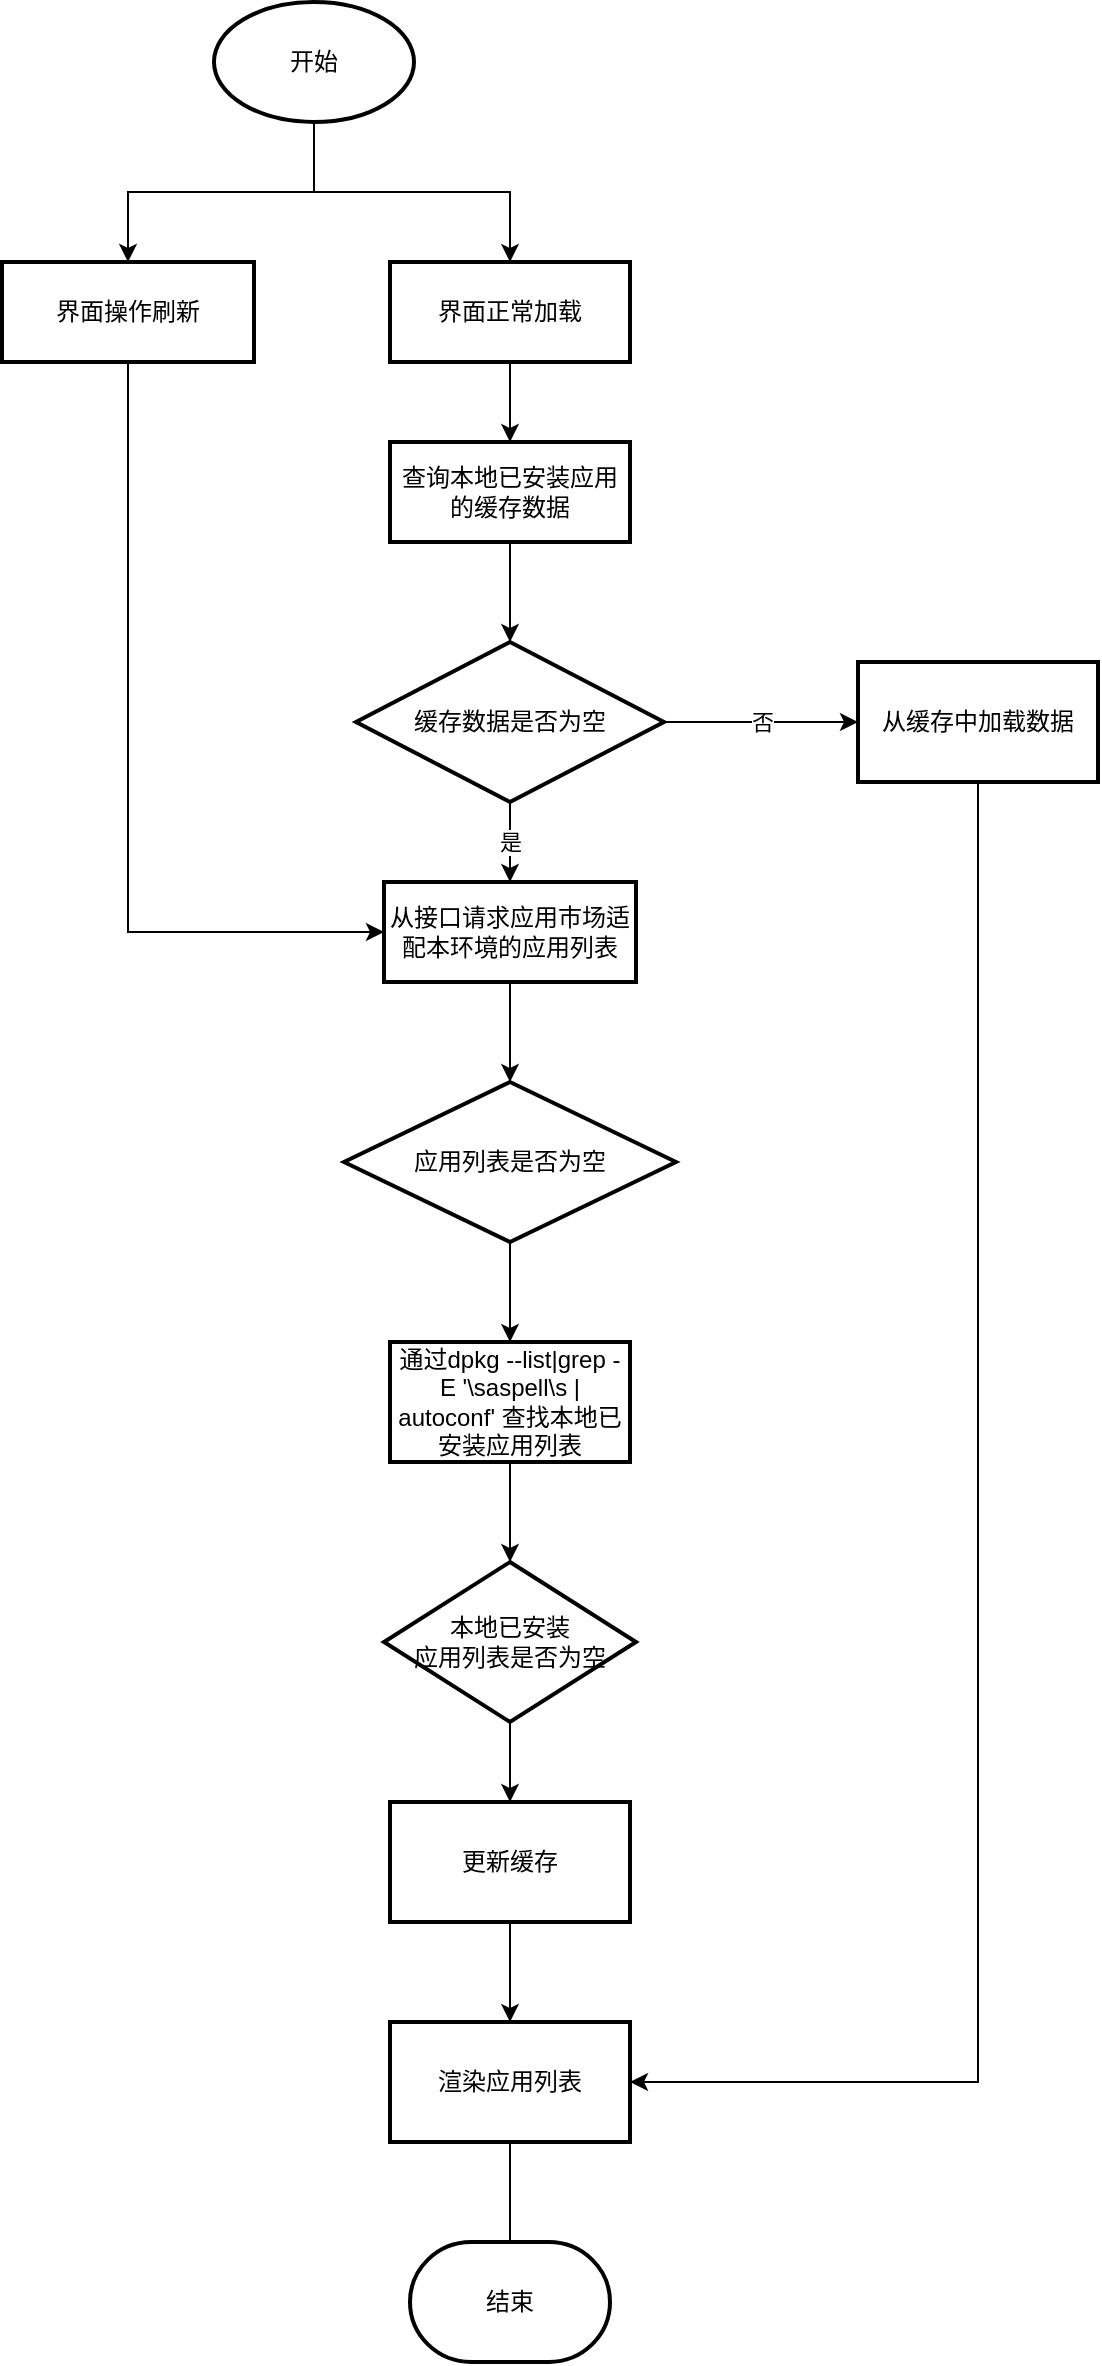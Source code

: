 <mxfile version="16.1.2" type="github">
  <diagram id="Gp89k3uZ7JquAyVOH4Ro" name="第 1 页">
    <mxGraphModel dx="1221" dy="578" grid="1" gridSize="10" guides="1" tooltips="1" connect="1" arrows="1" fold="1" page="1" pageScale="1" pageWidth="827" pageHeight="1169" math="0" shadow="0">
      <root>
        <mxCell id="0" />
        <mxCell id="1" parent="0" />
        <mxCell id="KkLDeA1utWJuvQl8mLjJ-3" value="" style="edgeStyle=orthogonalEdgeStyle;rounded=0;orthogonalLoop=1;jettySize=auto;html=1;" edge="1" parent="1" source="KkLDeA1utWJuvQl8mLjJ-1" target="KkLDeA1utWJuvQl8mLjJ-25">
          <mxGeometry relative="1" as="geometry" />
        </mxCell>
        <mxCell id="KkLDeA1utWJuvQl8mLjJ-27" style="edgeStyle=orthogonalEdgeStyle;rounded=0;orthogonalLoop=1;jettySize=auto;html=1;entryX=0.5;entryY=0;entryDx=0;entryDy=0;" edge="1" parent="1" source="KkLDeA1utWJuvQl8mLjJ-1" target="KkLDeA1utWJuvQl8mLjJ-23">
          <mxGeometry relative="1" as="geometry" />
        </mxCell>
        <mxCell id="KkLDeA1utWJuvQl8mLjJ-1" value="开始" style="strokeWidth=2;html=1;shape=mxgraph.flowchart.start_1;whiteSpace=wrap;" vertex="1" parent="1">
          <mxGeometry x="266" y="60" width="100" height="60" as="geometry" />
        </mxCell>
        <mxCell id="KkLDeA1utWJuvQl8mLjJ-5" value="" style="edgeStyle=orthogonalEdgeStyle;rounded=0;orthogonalLoop=1;jettySize=auto;html=1;" edge="1" parent="1" source="KkLDeA1utWJuvQl8mLjJ-2" target="KkLDeA1utWJuvQl8mLjJ-4">
          <mxGeometry relative="1" as="geometry" />
        </mxCell>
        <mxCell id="KkLDeA1utWJuvQl8mLjJ-2" value="查询本地已安装应用的缓存数据" style="whiteSpace=wrap;html=1;strokeWidth=2;" vertex="1" parent="1">
          <mxGeometry x="354" y="280" width="120" height="50" as="geometry" />
        </mxCell>
        <mxCell id="KkLDeA1utWJuvQl8mLjJ-7" value="是" style="edgeStyle=orthogonalEdgeStyle;rounded=0;orthogonalLoop=1;jettySize=auto;html=1;" edge="1" parent="1" source="KkLDeA1utWJuvQl8mLjJ-4" target="KkLDeA1utWJuvQl8mLjJ-6">
          <mxGeometry relative="1" as="geometry" />
        </mxCell>
        <mxCell id="KkLDeA1utWJuvQl8mLjJ-19" value="否" style="edgeStyle=orthogonalEdgeStyle;rounded=0;orthogonalLoop=1;jettySize=auto;html=1;" edge="1" parent="1" source="KkLDeA1utWJuvQl8mLjJ-4" target="KkLDeA1utWJuvQl8mLjJ-18">
          <mxGeometry relative="1" as="geometry" />
        </mxCell>
        <mxCell id="KkLDeA1utWJuvQl8mLjJ-4" value="缓存数据是否为空" style="rhombus;whiteSpace=wrap;html=1;strokeWidth=2;" vertex="1" parent="1">
          <mxGeometry x="337" y="380" width="154" height="80" as="geometry" />
        </mxCell>
        <mxCell id="KkLDeA1utWJuvQl8mLjJ-9" value="" style="edgeStyle=orthogonalEdgeStyle;rounded=0;orthogonalLoop=1;jettySize=auto;html=1;" edge="1" parent="1" source="KkLDeA1utWJuvQl8mLjJ-6" target="KkLDeA1utWJuvQl8mLjJ-8">
          <mxGeometry relative="1" as="geometry" />
        </mxCell>
        <mxCell id="KkLDeA1utWJuvQl8mLjJ-6" value="从接口请求应用市场适配本环境的应用列表" style="whiteSpace=wrap;html=1;strokeWidth=2;" vertex="1" parent="1">
          <mxGeometry x="351" y="500" width="126" height="50" as="geometry" />
        </mxCell>
        <mxCell id="KkLDeA1utWJuvQl8mLjJ-11" value="" style="edgeStyle=orthogonalEdgeStyle;rounded=0;orthogonalLoop=1;jettySize=auto;html=1;" edge="1" parent="1" source="KkLDeA1utWJuvQl8mLjJ-8" target="KkLDeA1utWJuvQl8mLjJ-10">
          <mxGeometry relative="1" as="geometry" />
        </mxCell>
        <mxCell id="KkLDeA1utWJuvQl8mLjJ-8" value="应用列表是否为空" style="rhombus;whiteSpace=wrap;html=1;strokeWidth=2;" vertex="1" parent="1">
          <mxGeometry x="331" y="600" width="166" height="80" as="geometry" />
        </mxCell>
        <mxCell id="KkLDeA1utWJuvQl8mLjJ-13" value="" style="edgeStyle=orthogonalEdgeStyle;rounded=0;orthogonalLoop=1;jettySize=auto;html=1;" edge="1" parent="1" source="KkLDeA1utWJuvQl8mLjJ-10" target="KkLDeA1utWJuvQl8mLjJ-12">
          <mxGeometry relative="1" as="geometry" />
        </mxCell>
        <mxCell id="KkLDeA1utWJuvQl8mLjJ-10" value="通过dpkg --list|grep -E &#39;\saspell\s | autoconf&#39; 查找本地已安装应用列表" style="whiteSpace=wrap;html=1;strokeWidth=2;" vertex="1" parent="1">
          <mxGeometry x="354" y="730" width="120" height="60" as="geometry" />
        </mxCell>
        <mxCell id="KkLDeA1utWJuvQl8mLjJ-15" value="" style="edgeStyle=orthogonalEdgeStyle;rounded=0;orthogonalLoop=1;jettySize=auto;html=1;" edge="1" parent="1" source="KkLDeA1utWJuvQl8mLjJ-12" target="KkLDeA1utWJuvQl8mLjJ-14">
          <mxGeometry relative="1" as="geometry" />
        </mxCell>
        <mxCell id="KkLDeA1utWJuvQl8mLjJ-12" value="本地已安装&lt;br&gt;应用列表是否为空" style="rhombus;whiteSpace=wrap;html=1;strokeWidth=2;" vertex="1" parent="1">
          <mxGeometry x="351" y="840" width="126" height="80" as="geometry" />
        </mxCell>
        <mxCell id="KkLDeA1utWJuvQl8mLjJ-17" value="" style="edgeStyle=orthogonalEdgeStyle;rounded=0;orthogonalLoop=1;jettySize=auto;html=1;" edge="1" parent="1" source="KkLDeA1utWJuvQl8mLjJ-14" target="KkLDeA1utWJuvQl8mLjJ-16">
          <mxGeometry relative="1" as="geometry" />
        </mxCell>
        <mxCell id="KkLDeA1utWJuvQl8mLjJ-14" value="更新缓存" style="whiteSpace=wrap;html=1;strokeWidth=2;" vertex="1" parent="1">
          <mxGeometry x="354" y="960" width="120" height="60" as="geometry" />
        </mxCell>
        <mxCell id="KkLDeA1utWJuvQl8mLjJ-22" style="edgeStyle=orthogonalEdgeStyle;rounded=0;orthogonalLoop=1;jettySize=auto;html=1;entryX=0.5;entryY=0.167;entryDx=0;entryDy=0;entryPerimeter=0;" edge="1" parent="1" source="KkLDeA1utWJuvQl8mLjJ-16" target="KkLDeA1utWJuvQl8mLjJ-21">
          <mxGeometry relative="1" as="geometry" />
        </mxCell>
        <mxCell id="KkLDeA1utWJuvQl8mLjJ-16" value="渲染应用列表" style="whiteSpace=wrap;html=1;strokeWidth=2;" vertex="1" parent="1">
          <mxGeometry x="354" y="1070" width="120" height="60" as="geometry" />
        </mxCell>
        <mxCell id="KkLDeA1utWJuvQl8mLjJ-20" style="edgeStyle=orthogonalEdgeStyle;rounded=0;orthogonalLoop=1;jettySize=auto;html=1;entryX=1;entryY=0.5;entryDx=0;entryDy=0;" edge="1" parent="1" source="KkLDeA1utWJuvQl8mLjJ-18" target="KkLDeA1utWJuvQl8mLjJ-16">
          <mxGeometry relative="1" as="geometry">
            <Array as="points">
              <mxPoint x="648" y="1100" />
            </Array>
          </mxGeometry>
        </mxCell>
        <mxCell id="KkLDeA1utWJuvQl8mLjJ-18" value="从缓存中加载数据" style="whiteSpace=wrap;html=1;strokeWidth=2;" vertex="1" parent="1">
          <mxGeometry x="588" y="390" width="120" height="60" as="geometry" />
        </mxCell>
        <mxCell id="KkLDeA1utWJuvQl8mLjJ-21" value="结束" style="strokeWidth=2;html=1;shape=mxgraph.flowchart.terminator;whiteSpace=wrap;" vertex="1" parent="1">
          <mxGeometry x="364" y="1180" width="100" height="60" as="geometry" />
        </mxCell>
        <mxCell id="KkLDeA1utWJuvQl8mLjJ-24" style="edgeStyle=orthogonalEdgeStyle;rounded=0;orthogonalLoop=1;jettySize=auto;html=1;entryX=0;entryY=0.5;entryDx=0;entryDy=0;exitX=0.5;exitY=1;exitDx=0;exitDy=0;" edge="1" parent="1" source="KkLDeA1utWJuvQl8mLjJ-23" target="KkLDeA1utWJuvQl8mLjJ-6">
          <mxGeometry relative="1" as="geometry">
            <mxPoint x="203" y="340" as="targetPoint" />
          </mxGeometry>
        </mxCell>
        <mxCell id="KkLDeA1utWJuvQl8mLjJ-23" value="界面操作刷新" style="whiteSpace=wrap;html=1;strokeWidth=2;" vertex="1" parent="1">
          <mxGeometry x="160" y="190" width="126" height="50" as="geometry" />
        </mxCell>
        <mxCell id="KkLDeA1utWJuvQl8mLjJ-28" style="edgeStyle=orthogonalEdgeStyle;rounded=0;orthogonalLoop=1;jettySize=auto;html=1;entryX=0.5;entryY=0;entryDx=0;entryDy=0;" edge="1" parent="1" source="KkLDeA1utWJuvQl8mLjJ-25" target="KkLDeA1utWJuvQl8mLjJ-2">
          <mxGeometry relative="1" as="geometry" />
        </mxCell>
        <mxCell id="KkLDeA1utWJuvQl8mLjJ-25" value="界面正常加载" style="whiteSpace=wrap;html=1;strokeWidth=2;" vertex="1" parent="1">
          <mxGeometry x="354" y="190" width="120" height="50" as="geometry" />
        </mxCell>
      </root>
    </mxGraphModel>
  </diagram>
</mxfile>
